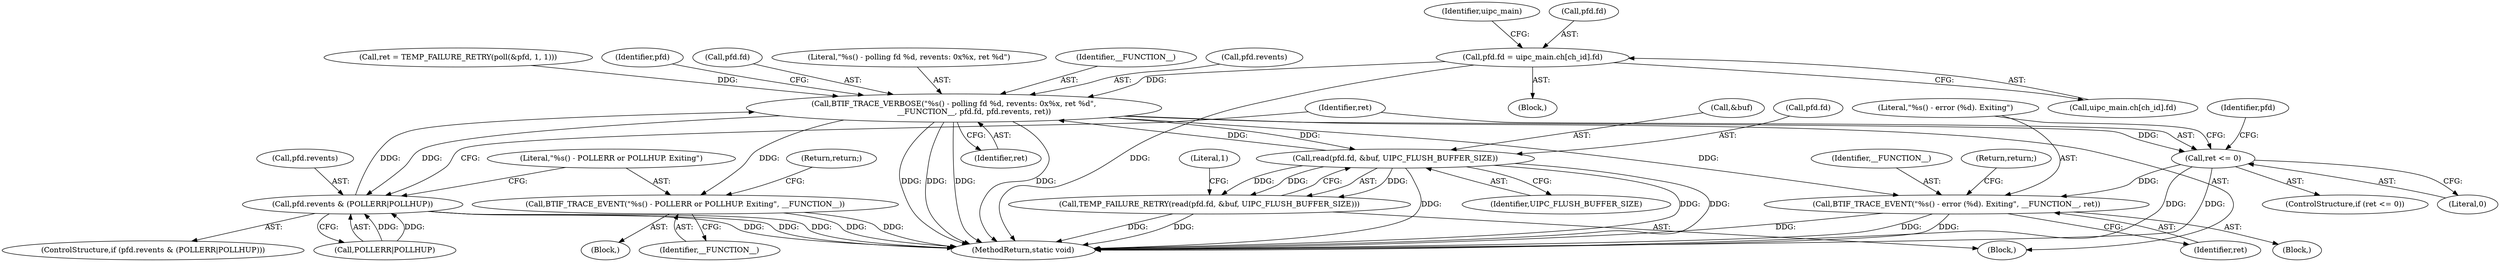 digraph "0_Android_472271b153c5dc53c28beac55480a8d8434b2d5c_74@API" {
"1000112" [label="(Call,pfd.fd = uipc_main.ch[ch_id].fd)"];
"1000149" [label="(Call,BTIF_TRACE_VERBOSE(\"%s() - polling fd %d, revents: 0x%x, ret %d\",\n                 __FUNCTION__, pfd.fd, pfd.revents, ret))"];
"1000160" [label="(Call,pfd.revents & (POLLERR|POLLHUP))"];
"1000168" [label="(Call,BTIF_TRACE_EVENT(\"%s() - POLLERR or POLLHUP. Exiting\", __FUNCTION__))"];
"1000173" [label="(Call,ret <= 0)"];
"1000177" [label="(Call,BTIF_TRACE_EVENT(\"%s() - error (%d). Exiting\", __FUNCTION__, ret))"];
"1000183" [label="(Call,read(pfd.fd, &buf, UIPC_FLUSH_BUFFER_SIZE))"];
"1000182" [label="(Call,TEMP_FAILURE_RETRY(read(pfd.fd, &buf, UIPC_FLUSH_BUFFER_SIZE)))"];
"1000182" [label="(Call,TEMP_FAILURE_RETRY(read(pfd.fd, &buf, UIPC_FLUSH_BUFFER_SIZE)))"];
"1000139" [label="(Literal,1)"];
"1000175" [label="(Literal,0)"];
"1000128" [label="(Identifier,uipc_main)"];
"1000151" [label="(Identifier,__FUNCTION__)"];
"1000177" [label="(Call,BTIF_TRACE_EVENT(\"%s() - error (%d). Exiting\", __FUNCTION__, ret))"];
"1000167" [label="(Block,)"];
"1000180" [label="(Identifier,ret)"];
"1000155" [label="(Call,pfd.revents)"];
"1000141" [label="(Call,ret = TEMP_FAILURE_RETRY(poll(&pfd, 1, 1)))"];
"1000171" [label="(Return,return;)"];
"1000140" [label="(Block,)"];
"1000189" [label="(Identifier,UIPC_FLUSH_BUFFER_SIZE)"];
"1000113" [label="(Call,pfd.fd)"];
"1000190" [label="(MethodReturn,static void)"];
"1000161" [label="(Call,pfd.revents)"];
"1000184" [label="(Call,pfd.fd)"];
"1000164" [label="(Call,POLLERR|POLLHUP)"];
"1000160" [label="(Call,pfd.revents & (POLLERR|POLLHUP))"];
"1000169" [label="(Literal,\"%s() - POLLERR or POLLHUP. Exiting\")"];
"1000183" [label="(Call,read(pfd.fd, &buf, UIPC_FLUSH_BUFFER_SIZE))"];
"1000178" [label="(Literal,\"%s() - error (%d). Exiting\")"];
"1000159" [label="(ControlStructure,if (pfd.revents & (POLLERR|POLLHUP)))"];
"1000187" [label="(Call,&buf)"];
"1000162" [label="(Identifier,pfd)"];
"1000112" [label="(Call,pfd.fd = uipc_main.ch[ch_id].fd)"];
"1000168" [label="(Call,BTIF_TRACE_EVENT(\"%s() - POLLERR or POLLHUP. Exiting\", __FUNCTION__))"];
"1000103" [label="(Block,)"];
"1000149" [label="(Call,BTIF_TRACE_VERBOSE(\"%s() - polling fd %d, revents: 0x%x, ret %d\",\n                 __FUNCTION__, pfd.fd, pfd.revents, ret))"];
"1000116" [label="(Call,uipc_main.ch[ch_id].fd)"];
"1000179" [label="(Identifier,__FUNCTION__)"];
"1000176" [label="(Block,)"];
"1000152" [label="(Call,pfd.fd)"];
"1000174" [label="(Identifier,ret)"];
"1000170" [label="(Identifier,__FUNCTION__)"];
"1000173" [label="(Call,ret <= 0)"];
"1000150" [label="(Literal,\"%s() - polling fd %d, revents: 0x%x, ret %d\")"];
"1000158" [label="(Identifier,ret)"];
"1000172" [label="(ControlStructure,if (ret <= 0))"];
"1000185" [label="(Identifier,pfd)"];
"1000181" [label="(Return,return;)"];
"1000112" -> "1000103"  [label="AST: "];
"1000112" -> "1000116"  [label="CFG: "];
"1000113" -> "1000112"  [label="AST: "];
"1000116" -> "1000112"  [label="AST: "];
"1000128" -> "1000112"  [label="CFG: "];
"1000112" -> "1000190"  [label="DDG: "];
"1000112" -> "1000149"  [label="DDG: "];
"1000149" -> "1000140"  [label="AST: "];
"1000149" -> "1000158"  [label="CFG: "];
"1000150" -> "1000149"  [label="AST: "];
"1000151" -> "1000149"  [label="AST: "];
"1000152" -> "1000149"  [label="AST: "];
"1000155" -> "1000149"  [label="AST: "];
"1000158" -> "1000149"  [label="AST: "];
"1000162" -> "1000149"  [label="CFG: "];
"1000149" -> "1000190"  [label="DDG: "];
"1000149" -> "1000190"  [label="DDG: "];
"1000149" -> "1000190"  [label="DDG: "];
"1000149" -> "1000190"  [label="DDG: "];
"1000183" -> "1000149"  [label="DDG: "];
"1000160" -> "1000149"  [label="DDG: "];
"1000141" -> "1000149"  [label="DDG: "];
"1000149" -> "1000160"  [label="DDG: "];
"1000149" -> "1000168"  [label="DDG: "];
"1000149" -> "1000173"  [label="DDG: "];
"1000149" -> "1000177"  [label="DDG: "];
"1000149" -> "1000183"  [label="DDG: "];
"1000160" -> "1000159"  [label="AST: "];
"1000160" -> "1000164"  [label="CFG: "];
"1000161" -> "1000160"  [label="AST: "];
"1000164" -> "1000160"  [label="AST: "];
"1000169" -> "1000160"  [label="CFG: "];
"1000174" -> "1000160"  [label="CFG: "];
"1000160" -> "1000190"  [label="DDG: "];
"1000160" -> "1000190"  [label="DDG: "];
"1000160" -> "1000190"  [label="DDG: "];
"1000164" -> "1000160"  [label="DDG: "];
"1000164" -> "1000160"  [label="DDG: "];
"1000168" -> "1000167"  [label="AST: "];
"1000168" -> "1000170"  [label="CFG: "];
"1000169" -> "1000168"  [label="AST: "];
"1000170" -> "1000168"  [label="AST: "];
"1000171" -> "1000168"  [label="CFG: "];
"1000168" -> "1000190"  [label="DDG: "];
"1000168" -> "1000190"  [label="DDG: "];
"1000173" -> "1000172"  [label="AST: "];
"1000173" -> "1000175"  [label="CFG: "];
"1000174" -> "1000173"  [label="AST: "];
"1000175" -> "1000173"  [label="AST: "];
"1000178" -> "1000173"  [label="CFG: "];
"1000185" -> "1000173"  [label="CFG: "];
"1000173" -> "1000190"  [label="DDG: "];
"1000173" -> "1000190"  [label="DDG: "];
"1000173" -> "1000177"  [label="DDG: "];
"1000177" -> "1000176"  [label="AST: "];
"1000177" -> "1000180"  [label="CFG: "];
"1000178" -> "1000177"  [label="AST: "];
"1000179" -> "1000177"  [label="AST: "];
"1000180" -> "1000177"  [label="AST: "];
"1000181" -> "1000177"  [label="CFG: "];
"1000177" -> "1000190"  [label="DDG: "];
"1000177" -> "1000190"  [label="DDG: "];
"1000177" -> "1000190"  [label="DDG: "];
"1000183" -> "1000182"  [label="AST: "];
"1000183" -> "1000189"  [label="CFG: "];
"1000184" -> "1000183"  [label="AST: "];
"1000187" -> "1000183"  [label="AST: "];
"1000189" -> "1000183"  [label="AST: "];
"1000182" -> "1000183"  [label="CFG: "];
"1000183" -> "1000190"  [label="DDG: "];
"1000183" -> "1000190"  [label="DDG: "];
"1000183" -> "1000190"  [label="DDG: "];
"1000183" -> "1000182"  [label="DDG: "];
"1000183" -> "1000182"  [label="DDG: "];
"1000183" -> "1000182"  [label="DDG: "];
"1000182" -> "1000140"  [label="AST: "];
"1000139" -> "1000182"  [label="CFG: "];
"1000182" -> "1000190"  [label="DDG: "];
"1000182" -> "1000190"  [label="DDG: "];
}
